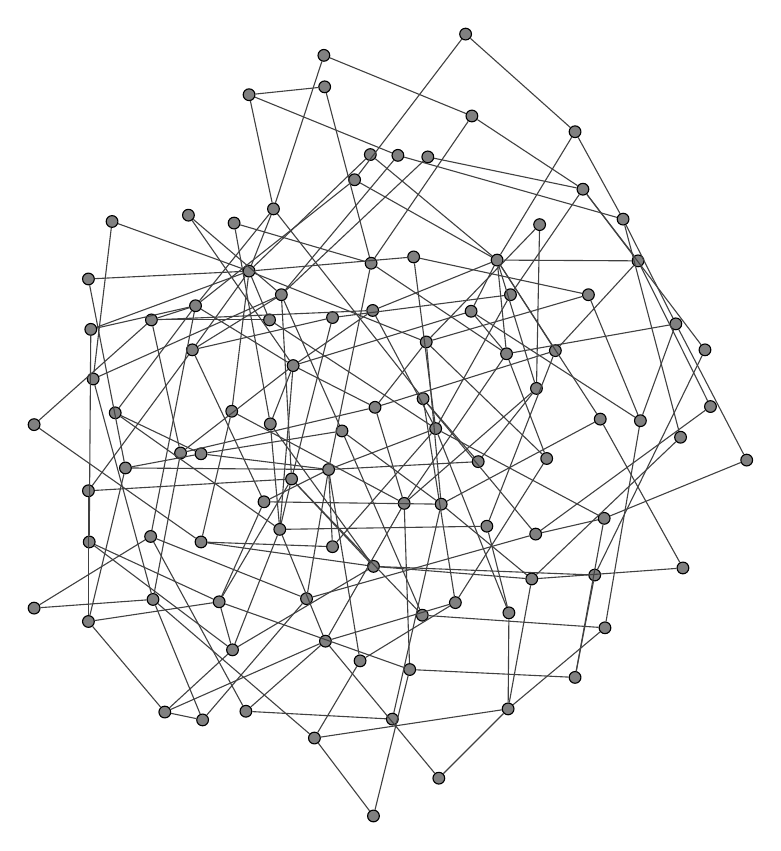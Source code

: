 \begin{tikzpicture}[scale=1]
  \tikzstyle{every node}=[draw,circle,fill=gray,inner sep=1.5]
  \path (6.3,5.79) node [] (v0) {};
  \path (7.25,7.49) node [] (v1) {};
  \path (8.44,4.65) node [] (v10) {};
  \path (7.57,4.45) node [] (v11) {};
  \path (10.25,5.39) node [] (v12) {};
  \path (5.5,7.29) node [] (v13) {};
  \path (7.08,7.93) node [] (v14) {};
  \path (5.47,9.27) node [] (v15) {};
  \path (8.87,7.92) node [] (v16) {};
  \path (9.79,6.07) node [] (v17) {};
  \path (7.2,6.74) node [] (v18) {};
  \path (5.9,4.84) node [] (v19) {};
  \path (8.17,8.83) node [] (v2) {};
  \path (4.9,3.09) node [] (v20) {};
  \path (5.97,2.73) node [] (v21) {};
  \path (5.51,0.87) node [] (v22) {};
  \path (8.07,2.63) node [] (v23) {};
  \path (3.71,6.01) node [] (v24) {};
  \path (5.48,7.89) node [] (v25) {};
  \path (4.89,10.13) node [] (v26) {};
  \path (8.39,5.91) node [] (v27) {};
  \path (9.44,4.02) node [] (v28) {};
  \path (4.49,6.59) node [] (v29) {};
  \path (6.2,9.24) node [] (v3) {};
  \path (3.25,7.35) node [] (v30) {};
  \path (2.68,4.42) node [] (v31) {};
  \path (3.89,2.2) node [] (v32) {};
  \path (1.2,3.51) node [] (v33) {};
  \path (5.27,8.95) node [] (v34) {};
  \path (6.68,10.8) node [] (v35) {};
  \path (4.24,8.58) node [] (v36) {};
  \path (6.14,6.17) node [] (v37) {};
  \path (6.55,3.58) node [] (v38) {};
  \path (7.71,5.41) node [] (v39) {};
  \path (9.72,6.79) node [] (v4) {};
  \path (5.34,2.84) node [] (v40) {};
  \path (4.76,1.86) node [] (v41) {};
  \path (2.71,3.62) node [] (v42) {};
  \path (6.84,5.37) node [] (v43) {};
  \path (7.58,6.3) node [] (v44) {};
  \path (4.88,10.53) node [] (v45) {};
  \path (2.69,7.17) node [] (v46) {};
  \path (1.2,5.84) node [] (v47) {};
  \path (2.23,5.99) node [] (v48) {};
  \path (4.2,5.85) node [] (v49) {};
  \path (6.76,9.76) node [] (v5) {};
  \path (5.51,4.04) node [] (v50) {};
  \path (3.72,2.98) node [] (v51) {};
  \path (2.86,2.19) node [] (v52) {};
  \path (3.34,2.09) node [] (v53) {};
  \path (4.66,3.63) node [] (v54) {};
  \path (3.55,3.59) node [] (v55) {};
  \path (1.89,3.34) node [] (v56) {};
  \path (1.89,5.0) node [] (v57) {};
  \path (3.21,6.79) node [] (v58) {};
  \path (4.12,4.86) node [] (v59) {};
  \path (7.23,3.45) node [] (v6) {};
  \path (3.93,7.79) node [] (v60) {};
  \path (1.89,7.69) node [] (v61) {};
  \path (4.99,7.2) node [] (v62) {};
  \path (2.36,5.29) node [] (v63) {};
  \path (4.94,5.27) node [] (v64) {};
  \path (3.32,5.47) node [] (v65) {};
  \path (4.99,4.29) node [] (v66) {};
  \path (3.32,4.35) node [] (v67) {};
  \path (4.47,5.15) node [] (v68) {};
  \path (1.9,4.35) node [] (v69) {};
  \path (7.22,2.23) node [] (v7) {};
  \path (1.92,7.05) node [] (v70) {};
  \path (8.32,3.93) node [] (v71) {};
  \path (3.74,8.4) node [] (v72) {};
  \path (4.32,4.51) node [] (v73) {};
  \path (5.53,6.06) node [] (v74) {};
  \path (3.06,5.48) node [] (v75) {};
  \path (7.82,6.78) node [] (v76) {};
  \path (6.95,4.55) node [] (v77) {};
  \path (6.18,6.89) node [] (v78) {};
  \path (7.62,8.38) node [] (v79) {};
  \path (6.34,1.35) node [] (v8) {};
  \path (6.37,4.83) node [] (v80) {};
  \path (5.11,5.76) node [] (v81) {};
  \path (4.34,7.49) node [] (v82) {};
  \path (5.82,9.26) node [] (v83) {};
  \path (8.68,8.45) node [] (v84) {};
  \path (9.41,5.68) node [] (v85) {};
  \path (8.07,9.56) node [] (v86) {};
  \path (3.93,10.03) node [] (v87) {};
  \path (1.95,6.42) node [] (v88) {};
  \path (2.19,8.42) node [] (v89) {};
  \path (4.19,7.17) node [] (v9) {};
  \path (6.13,3.42) node [] (v90) {};
  \path (8.45,3.26) node [] (v91) {};
  \path (8.9,5.89) node [] (v92) {};
  \path (8.24,7.49) node [] (v93) {};
  \path (6.02,7.97) node [] (v94) {};
  \path (9.35,7.12) node [] (v95) {};
  \path (5.75,2.1) node [] (v96) {};
  \path (7.52,3.88) node [] (v97) {};
  \path (6.75,7.28) node [] (v98) {};
  \path (3.16,8.5) node [] (v99) {};
  \tikzstyle{every path}=[];
  \draw [darkgray] (v0)--(v1);
  \draw [darkgray] (v0)--(v6);
  \draw [darkgray] (v0)--(v9);
  \draw [darkgray] (v0)--(v10);
  \draw [darkgray] (v0)--(v13);
  \draw [darkgray] (v0)--(v64);
  \draw [darkgray] (v0)--(v66);
  \draw [darkgray] (v0)--(v94);
  \draw [darkgray] (v1)--(v2);
  \draw [darkgray] (v1)--(v62);
  \draw [darkgray] (v6)--(v7);
  \draw [darkgray] (v6)--(v77);
  \draw [darkgray] (v9)--(v46);
  \draw [darkgray] (v9)--(v60);
  \draw [darkgray] (v10)--(v11);
  \draw [darkgray] (v10)--(v12);
  \draw [darkgray] (v10)--(v23);
  \draw [darkgray] (v13)--(v46);
  \draw [darkgray] (v13)--(v14);
  \draw [darkgray] (v13)--(v29);
  \draw [darkgray] (v64)--(v66);
  \draw [darkgray] (v64)--(v65);
  \draw [darkgray] (v66)--(v67);
  \draw [darkgray] (v2)--(v3);
  \draw [darkgray] (v2)--(v4);
  \draw [darkgray] (v2)--(v5);
  \draw [darkgray] (v2)--(v16);
  \draw [darkgray] (v62)--(v68);
  \draw [darkgray] (v3)--(v82);
  \draw [darkgray] (v4)--(v71);
  \draw [darkgray] (v5)--(v25);
  \draw [darkgray] (v5)--(v45);
  \draw [darkgray] (v16)--(v17);
  \draw [darkgray] (v16)--(v76);
  \draw [darkgray] (v82)--(v99);
  \draw [darkgray] (v82)--(v88);
  \draw [darkgray] (v82)--(v83);
  \draw [darkgray] (v25)--(v64);
  \draw [darkgray] (v25)--(v26);
  \draw [darkgray] (v25)--(v72);
  \draw [darkgray] (v7)--(v8);
  \draw [darkgray] (v7)--(v41);
  \draw [darkgray] (v7)--(v91);
  \draw [darkgray] (v7)--(v97);
  \draw [darkgray] (v8)--(v20);
  \draw [darkgray] (v41)--(v42);
  \draw [darkgray] (v91)--(v92);
  \draw [darkgray] (v20)--(v32);
  \draw [darkgray] (v20)--(v38);
  \draw [darkgray] (v20)--(v52);
  \draw [darkgray] (v20)--(v73);
  \draw [darkgray] (v46)--(v75);
  \draw [darkgray] (v46)--(v47);
  \draw [darkgray] (v60)--(v94);
  \draw [darkgray] (v60)--(v70);
  \draw [darkgray] (v60)--(v78);
  \draw [darkgray] (v60)--(v61);
  \draw [darkgray] (v60)--(v89);
  \draw [darkgray] (v11)--(v17);
  \draw [darkgray] (v11)--(v37);
  \draw [darkgray] (v11)--(v54);
  \draw [darkgray] (v12)--(v95);
  \draw [darkgray] (v23)--(v71);
  \draw [darkgray] (v37)--(v38);
  \draw [darkgray] (v37)--(v43);
  \draw [darkgray] (v54)--(v64);
  \draw [darkgray] (v14)--(v16);
  \draw [darkgray] (v14)--(v15);
  \draw [darkgray] (v14)--(v18);
  \draw [darkgray] (v14)--(v27);
  \draw [darkgray] (v14)--(v34);
  \draw [darkgray] (v14)--(v44);
  \draw [darkgray] (v14)--(v76);
  \draw [darkgray] (v14)--(v86);
  \draw [darkgray] (v14)--(v98);
  \draw [darkgray] (v29)--(v98);
  \draw [darkgray] (v29)--(v74);
  \draw [darkgray] (v29)--(v73);
  \draw [darkgray] (v29)--(v30);
  \draw [darkgray] (v29)--(v49);
  \draw [darkgray] (v29)--(v75);
  \draw [darkgray] (v29)--(v99);
  \draw [darkgray] (v15)--(v60);
  \draw [darkgray] (v18)--(v25);
  \draw [darkgray] (v18)--(v95);
  \draw [darkgray] (v18)--(v98);
  \draw [darkgray] (v18)--(v19);
  \draw [darkgray] (v18)--(v39);
  \draw [darkgray] (v27)--(v28);
  \draw [darkgray] (v27)--(v80);
  \draw [darkgray] (v34)--(v35);
  \draw [darkgray] (v44)--(v79);
  \draw [darkgray] (v76)--(v77);
  \draw [darkgray] (v19)--(v20);
  \draw [darkgray] (v19)--(v44);
  \draw [darkgray] (v19)--(v21);
  \draw [darkgray] (v19)--(v24);
  \draw [darkgray] (v19)--(v74);
  \draw [darkgray] (v39)--(v78);
  \draw [darkgray] (v21)--(v23);
  \draw [darkgray] (v21)--(v22);
  \draw [darkgray] (v21)--(v55);
  \draw [darkgray] (v24)--(v60);
  \draw [darkgray] (v24)--(v67);
  \draw [darkgray] (v74)--(v76);
  \draw [darkgray] (v74)--(v75);
  \draw [darkgray] (v74)--(v78);
  \draw [darkgray] (v32)--(v96);
  \draw [darkgray] (v38)--(v39);
  \draw [darkgray] (v38)--(v40);
  \draw [darkgray] (v52)--(v53);
  \draw [darkgray] (v52)--(v56);
  \draw [darkgray] (v73)--(v77);
  \draw [darkgray] (v22)--(v41);
  \draw [darkgray] (v55)--(v68);
  \draw [darkgray] (v55)--(v69);
  \draw [darkgray] (v55)--(v56);
  \draw [darkgray] (v55)--(v59);
  \draw [darkgray] (v26)--(v87);
  \draw [darkgray] (v28)--(v97);
  \draw [darkgray] (v80)--(v97);
  \draw [darkgray] (v80)--(v96);
  \draw [darkgray] (v80)--(v81);
  \draw [darkgray] (v30)--(v46);
  \draw [darkgray] (v30)--(v34);
  \draw [darkgray] (v30)--(v31);
  \draw [darkgray] (v30)--(v36);
  \draw [darkgray] (v30)--(v48);
  \draw [darkgray] (v30)--(v70);
  \draw [darkgray] (v49)--(v73);
  \draw [darkgray] (v49)--(v72);
  \draw [darkgray] (v49)--(v50);
  \draw [darkgray] (v31)--(v54);
  \draw [darkgray] (v31)--(v32);
  \draw [darkgray] (v31)--(v33);
  \draw [darkgray] (v36)--(v45);
  \draw [darkgray] (v36)--(v60);
  \draw [darkgray] (v36)--(v37);
  \draw [darkgray] (v36)--(v87);
  \draw [darkgray] (v48)--(v73);
  \draw [darkgray] (v48)--(v65);
  \draw [darkgray] (v33)--(v42);
  \draw [darkgray] (v42)--(v75);
  \draw [darkgray] (v42)--(v53);
  \draw [darkgray] (v42)--(v88);
  \draw [darkgray] (v35)--(v86);
  \draw [darkgray] (v43)--(v64);
  \draw [darkgray] (v43)--(v44);
  \draw [darkgray] (v40)--(v64);
  \draw [darkgray] (v40)--(v41);
  \draw [darkgray] (v78)--(v80);
  \draw [darkgray] (v78)--(v79);
  \draw [darkgray] (v78)--(v93);
  \draw [darkgray] (v53)--(v54);
  \draw [darkgray] (v88)--(v89);
  \draw [darkgray] (v47)--(v67);
  \draw [darkgray] (v65)--(v81);
  \draw [darkgray] (v50)--(v71);
  \draw [darkgray] (v50)--(v97);
  \draw [darkgray] (v50)--(v67);
  \draw [darkgray] (v50)--(v51);
  \draw [darkgray] (v50)--(v68);
  \draw [darkgray] (v51)--(v52);
  \draw [darkgray] (v51)--(v73);
  \draw [darkgray] (v51)--(v55);
  \draw [darkgray] (v51)--(v69);
  \draw [darkgray] (v68)--(v82);
  \draw [darkgray] (v68)--(v73);
  \draw [darkgray] (v68)--(v90);
  \draw [darkgray] (v69)--(v70);
  \draw [darkgray] (v56)--(v57);
  \draw [darkgray] (v56)--(v63);
  \draw [darkgray] (v59)--(v64);
  \draw [darkgray] (v59)--(v80);
  \draw [darkgray] (v57)--(v68);
  \draw [darkgray] (v57)--(v58);
  \draw [darkgray] (v63)--(v64);
  \draw [darkgray] (v63)--(v65);
  \draw [darkgray] (v58)--(v62);
  \draw [darkgray] (v58)--(v82);
  \draw [darkgray] (v58)--(v60);
  \draw [darkgray] (v58)--(v59);
  \draw [darkgray] (v61)--(v63);
  \draw [darkgray] (v81)--(v82);
  \draw [darkgray] (v81)--(v90);
  \draw [darkgray] (v90)--(v91);
  \draw [darkgray] (v93)--(v94);
  \draw [darkgray] (v83)--(v87);
  \draw [darkgray] (v83)--(v84);
  \draw [darkgray] (v84)--(v95);
  \draw [darkgray] (v84)--(v86);
  \draw [darkgray] (v84)--(v85);
  \draw [darkgray] (v85)--(v97);
  \draw [darkgray] (v92)--(v95);
  \draw [darkgray] (v92)--(v98);
  \draw [darkgray] (v92)--(v93);
\end{tikzpicture}
